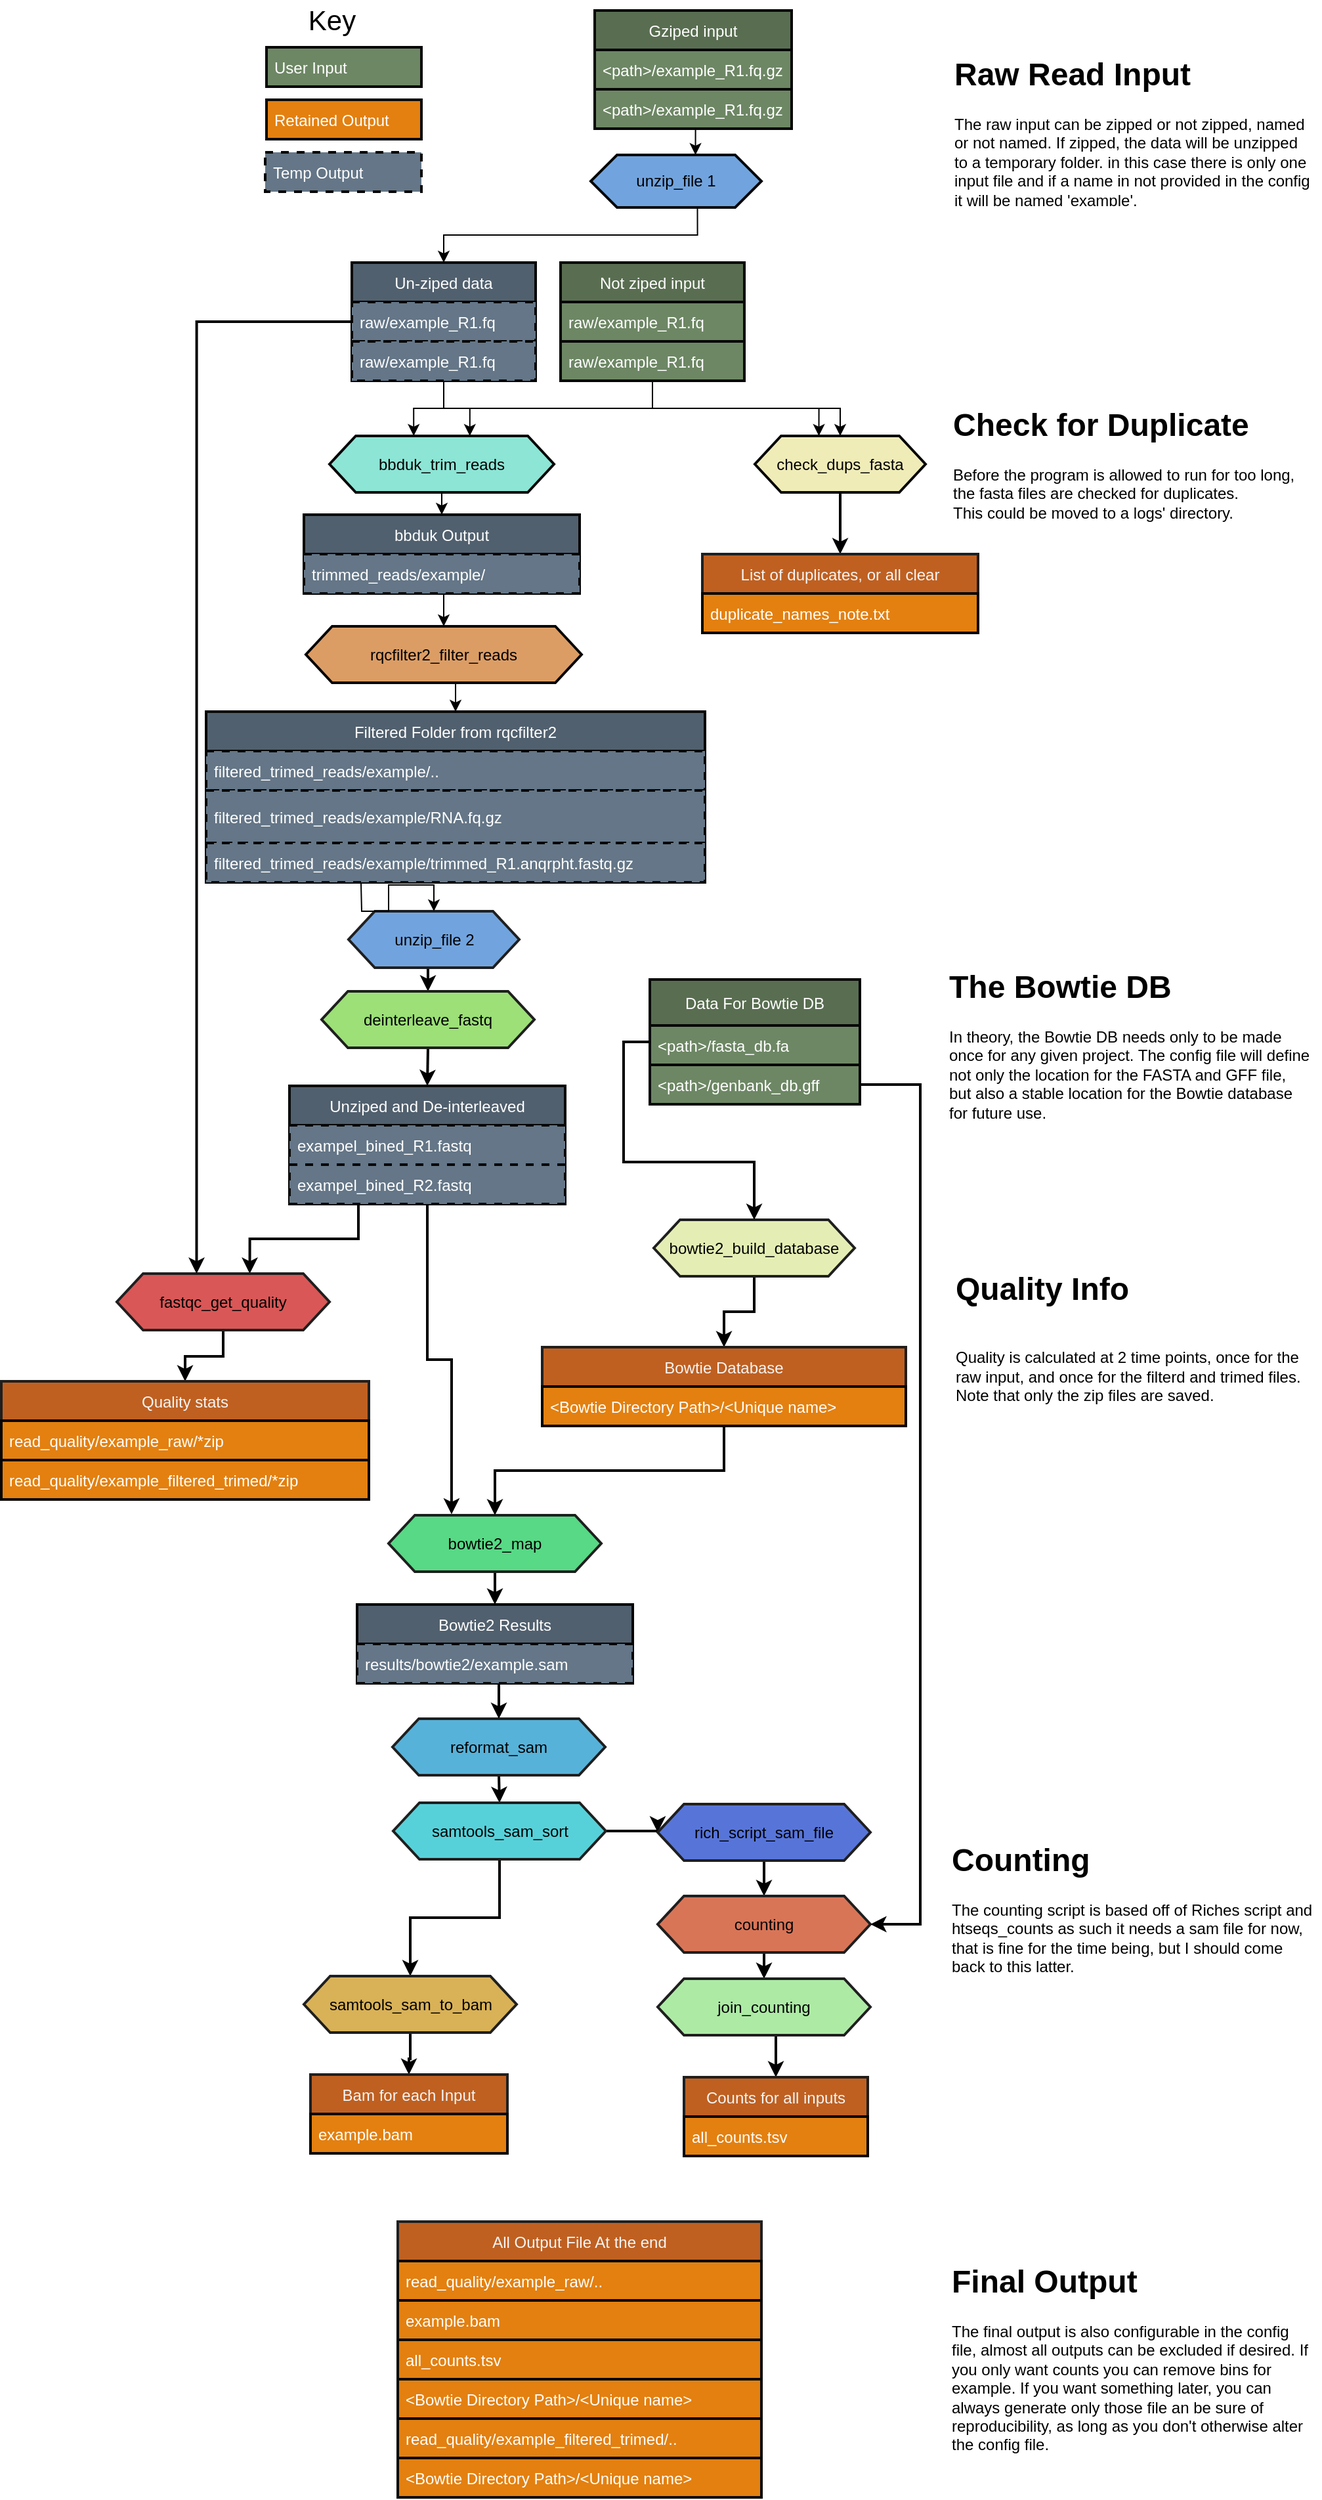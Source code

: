 <mxfile version="18.0.6" type="github">
  <diagram id="f_M_BV4vzWHAYqFdbZKb" name="Page-1">
    <mxGraphModel dx="1669" dy="497" grid="1" gridSize="10" guides="1" tooltips="1" connect="1" arrows="1" fold="1" page="1" pageScale="1" pageWidth="850" pageHeight="1100" math="0" shadow="0">
      <root>
        <mxCell id="0" />
        <mxCell id="1" parent="0" />
        <mxCell id="i98yv0iWhbBMQ4a5bC5F-25" style="edgeStyle=orthogonalEdgeStyle;rounded=0;orthogonalLoop=1;jettySize=auto;html=1;exitX=0.625;exitY=1;exitDx=0;exitDy=0;entryX=0.5;entryY=0;entryDx=0;entryDy=0;fontSize=21;" edge="1" parent="1" source="i98yv0iWhbBMQ4a5bC5F-2" target="i98yv0iWhbBMQ4a5bC5F-12">
          <mxGeometry relative="1" as="geometry" />
        </mxCell>
        <mxCell id="i98yv0iWhbBMQ4a5bC5F-2" value="unzip_file 1" style="shape=hexagon;perimeter=hexagonPerimeter2;whiteSpace=wrap;html=1;fixedSize=1;fillColor=#71a4df;fontColor=#000000;strokeColor=#050505;strokeWidth=2;" vertex="1" parent="1">
          <mxGeometry x="289" y="146" width="130" height="40" as="geometry" />
        </mxCell>
        <mxCell id="i98yv0iWhbBMQ4a5bC5F-24" style="edgeStyle=orthogonalEdgeStyle;rounded=0;orthogonalLoop=1;jettySize=auto;html=1;exitX=0.5;exitY=1;exitDx=0;exitDy=0;entryX=0.375;entryY=0;entryDx=0;entryDy=0;fontSize=21;" edge="1" parent="1" source="i98yv0iWhbBMQ4a5bC5F-4">
          <mxGeometry relative="1" as="geometry">
            <mxPoint x="368.75" y="146" as="targetPoint" />
          </mxGeometry>
        </mxCell>
        <mxCell id="i98yv0iWhbBMQ4a5bC5F-4" value="Gziped input" style="swimlane;fontStyle=0;childLayout=stackLayout;horizontal=1;startSize=30;horizontalStack=0;resizeParent=1;resizeParentMax=0;resizeLast=0;collapsible=1;marginBottom=0;strokeColor=#050505;fillColor=#596E51;fontColor=#ffffff;strokeWidth=2;" vertex="1" parent="1">
          <mxGeometry x="292" y="36" width="150" height="90" as="geometry" />
        </mxCell>
        <mxCell id="i98yv0iWhbBMQ4a5bC5F-5" value="&lt;path&gt;/example_R1.fq.gz" style="text;strokeColor=#050505;fillColor=#6d8764;align=left;verticalAlign=middle;spacingLeft=4;spacingRight=4;overflow=hidden;points=[[0,0.5],[1,0.5]];portConstraint=eastwest;rotatable=0;fontColor=#ffffff;strokeWidth=2;" vertex="1" parent="i98yv0iWhbBMQ4a5bC5F-4">
          <mxGeometry y="30" width="150" height="30" as="geometry" />
        </mxCell>
        <mxCell id="i98yv0iWhbBMQ4a5bC5F-6" value="&lt;path&gt;/example_R1.fq.gz" style="text;strokeColor=#050505;fillColor=#6d8764;align=left;verticalAlign=middle;spacingLeft=4;spacingRight=4;overflow=hidden;points=[[0,0.5],[1,0.5]];portConstraint=eastwest;rotatable=0;fontColor=#ffffff;strokeWidth=2;" vertex="1" parent="i98yv0iWhbBMQ4a5bC5F-4">
          <mxGeometry y="60" width="150" height="30" as="geometry" />
        </mxCell>
        <mxCell id="i98yv0iWhbBMQ4a5bC5F-26" style="edgeStyle=orthogonalEdgeStyle;rounded=0;orthogonalLoop=1;jettySize=auto;html=1;exitX=0.5;exitY=1;exitDx=0;exitDy=0;entryX=0.625;entryY=0;entryDx=0;entryDy=0;fontSize=21;" edge="1" parent="1" source="i98yv0iWhbBMQ4a5bC5F-8" target="i98yv0iWhbBMQ4a5bC5F-22">
          <mxGeometry relative="1" as="geometry" />
        </mxCell>
        <mxCell id="i98yv0iWhbBMQ4a5bC5F-42" style="edgeStyle=orthogonalEdgeStyle;rounded=0;orthogonalLoop=1;jettySize=auto;html=1;exitX=0.5;exitY=1;exitDx=0;exitDy=0;entryX=0.5;entryY=0;entryDx=0;entryDy=0;fontSize=21;" edge="1" parent="1" source="i98yv0iWhbBMQ4a5bC5F-8" target="i98yv0iWhbBMQ4a5bC5F-21">
          <mxGeometry relative="1" as="geometry" />
        </mxCell>
        <mxCell id="i98yv0iWhbBMQ4a5bC5F-8" value="Not ziped input" style="swimlane;fontStyle=0;childLayout=stackLayout;horizontal=1;startSize=30;horizontalStack=0;resizeParent=1;resizeParentMax=0;resizeLast=0;collapsible=1;marginBottom=0;strokeColor=#050505;fillColor=#596E51;fontColor=#ffffff;strokeWidth=2;" vertex="1" parent="1">
          <mxGeometry x="266" y="228" width="140" height="90" as="geometry" />
        </mxCell>
        <mxCell id="i98yv0iWhbBMQ4a5bC5F-9" value="raw/example_R1.fq" style="text;strokeColor=#050505;fillColor=#6d8764;align=left;verticalAlign=middle;spacingLeft=4;spacingRight=4;overflow=hidden;points=[[0,0.5],[1,0.5]];portConstraint=eastwest;rotatable=0;fontColor=#ffffff;strokeWidth=2;" vertex="1" parent="i98yv0iWhbBMQ4a5bC5F-8">
          <mxGeometry y="30" width="140" height="30" as="geometry" />
        </mxCell>
        <mxCell id="i98yv0iWhbBMQ4a5bC5F-10" value="raw/example_R1.fq" style="text;strokeColor=#050505;fillColor=#6d8764;align=left;verticalAlign=middle;spacingLeft=4;spacingRight=4;overflow=hidden;points=[[0,0.5],[1,0.5]];portConstraint=eastwest;rotatable=0;fontColor=#ffffff;strokeWidth=2;" vertex="1" parent="i98yv0iWhbBMQ4a5bC5F-8">
          <mxGeometry y="60" width="140" height="30" as="geometry" />
        </mxCell>
        <mxCell id="i98yv0iWhbBMQ4a5bC5F-11" value="&lt;h1&gt;Raw Read Input&lt;/h1&gt;&lt;div&gt;The raw input can be zipped or not zipped, named or not named. If zipped, the data will be unzipped to a temporary folder. in this case there is only one input file and if a name in not provided in the config it will be named &#39;example&#39;.&lt;br&gt;&lt;/div&gt;" style="text;html=1;strokeColor=none;fillColor=none;spacing=5;spacingTop=-20;whiteSpace=wrap;overflow=hidden;rounded=0;" vertex="1" parent="1">
          <mxGeometry x="561" y="65" width="280" height="120" as="geometry" />
        </mxCell>
        <mxCell id="i98yv0iWhbBMQ4a5bC5F-27" style="edgeStyle=orthogonalEdgeStyle;rounded=0;orthogonalLoop=1;jettySize=auto;html=1;exitX=0.5;exitY=1;exitDx=0;exitDy=0;entryX=0.375;entryY=0;entryDx=0;entryDy=0;fontSize=21;" edge="1" parent="1" source="i98yv0iWhbBMQ4a5bC5F-12" target="i98yv0iWhbBMQ4a5bC5F-22">
          <mxGeometry relative="1" as="geometry" />
        </mxCell>
        <mxCell id="i98yv0iWhbBMQ4a5bC5F-43" style="edgeStyle=orthogonalEdgeStyle;rounded=0;orthogonalLoop=1;jettySize=auto;html=1;exitX=0.5;exitY=1;exitDx=0;exitDy=0;entryX=0.375;entryY=0;entryDx=0;entryDy=0;fontSize=21;" edge="1" parent="1" source="i98yv0iWhbBMQ4a5bC5F-12" target="i98yv0iWhbBMQ4a5bC5F-21">
          <mxGeometry relative="1" as="geometry" />
        </mxCell>
        <mxCell id="i98yv0iWhbBMQ4a5bC5F-12" value="Un-ziped data" style="swimlane;fontStyle=0;childLayout=stackLayout;horizontal=1;startSize=30;horizontalStack=0;resizeParent=1;resizeParentMax=0;resizeLast=0;collapsible=1;marginBottom=0;strokeColor=#050505;fillColor=#51606E;fontColor=#ffffff;strokeWidth=2;labelBackgroundColor=none;" vertex="1" parent="1">
          <mxGeometry x="107" y="228" width="140" height="90" as="geometry" />
        </mxCell>
        <mxCell id="i98yv0iWhbBMQ4a5bC5F-13" value="raw/example_R1.fq" style="text;strokeColor=#050505;fillColor=#647687;align=left;verticalAlign=middle;spacingLeft=4;spacingRight=4;overflow=hidden;points=[[0,0.5],[1,0.5]];portConstraint=eastwest;rotatable=0;fontColor=#ffffff;strokeWidth=2;dashed=1;" vertex="1" parent="i98yv0iWhbBMQ4a5bC5F-12">
          <mxGeometry y="30" width="140" height="30" as="geometry" />
        </mxCell>
        <mxCell id="i98yv0iWhbBMQ4a5bC5F-14" value="raw/example_R1.fq" style="text;strokeColor=#050505;fillColor=#647687;align=left;verticalAlign=middle;spacingLeft=4;spacingRight=4;overflow=hidden;points=[[0,0.5],[1,0.5]];portConstraint=eastwest;rotatable=0;fontColor=#ffffff;strokeWidth=2;dashed=1;" vertex="1" parent="i98yv0iWhbBMQ4a5bC5F-12">
          <mxGeometry y="60" width="140" height="30" as="geometry" />
        </mxCell>
        <mxCell id="i98yv0iWhbBMQ4a5bC5F-70" style="edgeStyle=orthogonalEdgeStyle;rounded=0;orthogonalLoop=1;jettySize=auto;html=1;exitX=0.5;exitY=1;exitDx=0;exitDy=0;entryX=0.5;entryY=0;entryDx=0;entryDy=0;fontSize=21;strokeWidth=2;" edge="1" parent="1" source="i98yv0iWhbBMQ4a5bC5F-18" target="i98yv0iWhbBMQ4a5bC5F-59">
          <mxGeometry relative="1" as="geometry" />
        </mxCell>
        <mxCell id="i98yv0iWhbBMQ4a5bC5F-18" value="unzip_file 2" style="shape=hexagon;perimeter=hexagonPerimeter2;whiteSpace=wrap;html=1;fixedSize=1;fillColor=#71a4df;fontColor=#000000;strokeColor=#1F1F1F;strokeWidth=2;" vertex="1" parent="1">
          <mxGeometry x="104.5" y="722" width="130" height="43" as="geometry" />
        </mxCell>
        <mxCell id="i98yv0iWhbBMQ4a5bC5F-39" style="edgeStyle=orthogonalEdgeStyle;rounded=0;orthogonalLoop=1;jettySize=auto;html=1;exitX=0.5;exitY=1;exitDx=0;exitDy=0;entryX=0.5;entryY=0;entryDx=0;entryDy=0;fontSize=21;" edge="1" parent="1" source="i98yv0iWhbBMQ4a5bC5F-20" target="i98yv0iWhbBMQ4a5bC5F-34">
          <mxGeometry relative="1" as="geometry" />
        </mxCell>
        <mxCell id="i98yv0iWhbBMQ4a5bC5F-20" value="rqcfilter2_filter_reads" style="shape=hexagon;perimeter=hexagonPerimeter2;whiteSpace=wrap;html=1;fixedSize=1;fillColor=#dc9d65;fontColor=#000000;strokeColor=#050505;strokeWidth=2;" vertex="1" parent="1">
          <mxGeometry x="72" y="505" width="210" height="43" as="geometry" />
        </mxCell>
        <mxCell id="i98yv0iWhbBMQ4a5bC5F-49" style="edgeStyle=orthogonalEdgeStyle;rounded=0;orthogonalLoop=1;jettySize=auto;html=1;exitX=0.5;exitY=1;exitDx=0;exitDy=0;entryX=0.5;entryY=0;entryDx=0;entryDy=0;fontSize=21;strokeWidth=2;" edge="1" parent="1" source="i98yv0iWhbBMQ4a5bC5F-21" target="i98yv0iWhbBMQ4a5bC5F-45">
          <mxGeometry relative="1" as="geometry" />
        </mxCell>
        <mxCell id="i98yv0iWhbBMQ4a5bC5F-21" value="check_dups_fasta" style="shape=hexagon;perimeter=hexagonPerimeter2;whiteSpace=wrap;html=1;fixedSize=1;fillColor=#efecb8;fontColor=#000000;strokeColor=#050505;strokeWidth=2;" vertex="1" parent="1">
          <mxGeometry x="414" y="360" width="130" height="43" as="geometry" />
        </mxCell>
        <mxCell id="i98yv0iWhbBMQ4a5bC5F-32" style="edgeStyle=orthogonalEdgeStyle;rounded=0;orthogonalLoop=1;jettySize=auto;html=1;exitX=0.5;exitY=1;exitDx=0;exitDy=0;entryX=0.5;entryY=0;entryDx=0;entryDy=0;fontSize=21;" edge="1" parent="1" source="i98yv0iWhbBMQ4a5bC5F-22" target="i98yv0iWhbBMQ4a5bC5F-28">
          <mxGeometry relative="1" as="geometry" />
        </mxCell>
        <mxCell id="i98yv0iWhbBMQ4a5bC5F-22" value="bbduk_trim_reads" style="shape=hexagon;perimeter=hexagonPerimeter2;whiteSpace=wrap;html=1;fixedSize=1;fillColor=#8ce5d5;fontColor=#000000;strokeColor=#050505;strokeWidth=2;" vertex="1" parent="1">
          <mxGeometry x="90" y="360" width="171" height="43" as="geometry" />
        </mxCell>
        <mxCell id="i98yv0iWhbBMQ4a5bC5F-23" value="Temp Output" style="text;strokeColor=#050505;fillColor=#647687;align=left;verticalAlign=middle;spacingLeft=4;spacingRight=4;overflow=hidden;points=[[0,0.5],[1,0.5]];portConstraint=eastwest;rotatable=0;fontColor=#ffffff;strokeWidth=2;dashed=1;" vertex="1" parent="1">
          <mxGeometry x="41" y="144" width="119" height="30" as="geometry" />
        </mxCell>
        <mxCell id="i98yv0iWhbBMQ4a5bC5F-33" style="edgeStyle=orthogonalEdgeStyle;rounded=0;orthogonalLoop=1;jettySize=auto;html=1;exitX=0.5;exitY=1;exitDx=0;exitDy=0;entryX=0.5;entryY=0;entryDx=0;entryDy=0;fontSize=21;" edge="1" parent="1" source="i98yv0iWhbBMQ4a5bC5F-28" target="i98yv0iWhbBMQ4a5bC5F-20">
          <mxGeometry relative="1" as="geometry" />
        </mxCell>
        <mxCell id="i98yv0iWhbBMQ4a5bC5F-28" value="bbduk Output" style="swimlane;fontStyle=0;childLayout=stackLayout;horizontal=1;startSize=30;horizontalStack=0;resizeParent=1;resizeParentMax=0;resizeLast=0;collapsible=1;marginBottom=0;strokeColor=#050505;fillColor=#51606E;fontColor=#ffffff;strokeWidth=2;labelBackgroundColor=none;direction=east;" vertex="1" parent="1">
          <mxGeometry x="70.5" y="420" width="210" height="60" as="geometry" />
        </mxCell>
        <mxCell id="i98yv0iWhbBMQ4a5bC5F-30" value="trimmed_reads/example/" style="text;strokeColor=#050505;fillColor=#647687;align=left;verticalAlign=middle;spacingLeft=4;spacingRight=4;overflow=hidden;points=[[0,0.5],[1,0.5]];portConstraint=eastwest;rotatable=0;fontColor=#ffffff;strokeWidth=2;dashed=1;" vertex="1" parent="i98yv0iWhbBMQ4a5bC5F-28">
          <mxGeometry y="30" width="210" height="30" as="geometry" />
        </mxCell>
        <mxCell id="i98yv0iWhbBMQ4a5bC5F-40" style="edgeStyle=orthogonalEdgeStyle;rounded=0;orthogonalLoop=1;jettySize=auto;html=1;exitX=0.5;exitY=1;exitDx=0;exitDy=0;entryX=0.5;entryY=0;entryDx=0;entryDy=0;fontSize=21;" edge="1" parent="1" target="i98yv0iWhbBMQ4a5bC5F-18">
          <mxGeometry relative="1" as="geometry">
            <mxPoint x="114" y="701.0" as="sourcePoint" />
          </mxGeometry>
        </mxCell>
        <mxCell id="i98yv0iWhbBMQ4a5bC5F-34" value="Filtered Folder from rqcfilter2" style="swimlane;fontStyle=0;childLayout=stackLayout;horizontal=1;startSize=30;horizontalStack=0;resizeParent=1;resizeParentMax=0;resizeLast=0;collapsible=1;marginBottom=0;strokeColor=#050505;fillColor=#51606E;fontColor=#ffffff;strokeWidth=2;labelBackgroundColor=none;" vertex="1" parent="1">
          <mxGeometry x="-4" y="570" width="380" height="130" as="geometry" />
        </mxCell>
        <mxCell id="i98yv0iWhbBMQ4a5bC5F-35" value="filtered_trimed_reads/example/..    " style="text;strokeColor=#050505;fillColor=#647687;align=left;verticalAlign=middle;spacingLeft=4;spacingRight=4;overflow=hidden;points=[[0,0.5],[1,0.5]];portConstraint=eastwest;rotatable=0;fontColor=#ffffff;strokeWidth=2;dashed=1;" vertex="1" parent="i98yv0iWhbBMQ4a5bC5F-34">
          <mxGeometry y="30" width="380" height="30" as="geometry" />
        </mxCell>
        <mxCell id="i98yv0iWhbBMQ4a5bC5F-37" value="filtered_trimed_reads/example/RNA.fq.gz" style="text;strokeColor=#050505;fillColor=#647687;align=left;verticalAlign=middle;spacingLeft=4;spacingRight=4;overflow=hidden;points=[[0,0.5],[1,0.5]];portConstraint=eastwest;rotatable=0;fontColor=#ffffff;strokeWidth=2;dashed=1;" vertex="1" parent="i98yv0iWhbBMQ4a5bC5F-34">
          <mxGeometry y="60" width="380" height="40" as="geometry" />
        </mxCell>
        <mxCell id="i98yv0iWhbBMQ4a5bC5F-38" value="filtered_trimed_reads/example/trimmed_R1.anqrpht.fastq.gz" style="text;strokeColor=#050505;fillColor=#647687;align=left;verticalAlign=middle;spacingLeft=4;spacingRight=4;overflow=hidden;points=[[0,0.5],[1,0.5]];portConstraint=eastwest;rotatable=0;fontColor=#ffffff;strokeWidth=2;dashed=1;" vertex="1" parent="i98yv0iWhbBMQ4a5bC5F-34">
          <mxGeometry y="100" width="380" height="30" as="geometry" />
        </mxCell>
        <mxCell id="i98yv0iWhbBMQ4a5bC5F-45" value="List of duplicates, or all clear" style="swimlane;fontStyle=0;childLayout=stackLayout;horizontal=1;startSize=30;horizontalStack=0;resizeParent=1;resizeParentMax=0;resizeLast=0;collapsible=1;marginBottom=0;strokeColor=#1F1F1F;fillColor=#BF6021;fontColor=#F5F5F5;strokeWidth=2;labelBackgroundColor=none;" vertex="1" parent="1">
          <mxGeometry x="374" y="450" width="210" height="60" as="geometry" />
        </mxCell>
        <mxCell id="i98yv0iWhbBMQ4a5bC5F-46" value="duplicate_names_note.txt" style="text;strokeColor=#050505;fillColor=#E38010;align=left;verticalAlign=middle;spacingLeft=4;spacingRight=4;overflow=hidden;points=[[0,0.5],[1,0.5]];portConstraint=eastwest;rotatable=0;fontColor=#FFFFFF;strokeWidth=2;" vertex="1" parent="i98yv0iWhbBMQ4a5bC5F-45">
          <mxGeometry y="30" width="210" height="30" as="geometry" />
        </mxCell>
        <mxCell id="i98yv0iWhbBMQ4a5bC5F-51" value="&lt;h1&gt;Check for Duplicate&lt;br&gt;&lt;/h1&gt;&lt;div&gt;Before the program is allowed to run for too long, the fasta files are checked for duplicates. &lt;br&gt;&lt;/div&gt;This could be moved to a logs&#39; directory." style="text;html=1;strokeColor=none;fillColor=none;spacing=5;spacingTop=-20;whiteSpace=wrap;overflow=hidden;rounded=0;" vertex="1" parent="1">
          <mxGeometry x="560" y="332" width="284" height="120" as="geometry" />
        </mxCell>
        <mxCell id="i98yv0iWhbBMQ4a5bC5F-54" value="Key" style="text;html=1;strokeColor=none;fillColor=none;align=center;verticalAlign=middle;whiteSpace=wrap;rounded=0;labelBackgroundColor=none;fontSize=21;" vertex="1" parent="1">
          <mxGeometry x="62" y="28" width="60" height="30" as="geometry" />
        </mxCell>
        <mxCell id="i98yv0iWhbBMQ4a5bC5F-71" style="edgeStyle=orthogonalEdgeStyle;rounded=0;orthogonalLoop=1;jettySize=auto;html=1;exitX=0.5;exitY=1;exitDx=0;exitDy=0;entryX=0.5;entryY=0;entryDx=0;entryDy=0;fontSize=21;strokeWidth=2;" edge="1" parent="1" source="i98yv0iWhbBMQ4a5bC5F-59" target="i98yv0iWhbBMQ4a5bC5F-67">
          <mxGeometry relative="1" as="geometry" />
        </mxCell>
        <mxCell id="i98yv0iWhbBMQ4a5bC5F-59" value="deinterleave_fastq" style="shape=hexagon;perimeter=hexagonPerimeter2;whiteSpace=wrap;html=1;fixedSize=1;fillColor=#9ce077;fontColor=#000000;strokeColor=#1F1F1F;strokeWidth=2;" vertex="1" parent="1">
          <mxGeometry x="84" y="783" width="162" height="43" as="geometry" />
        </mxCell>
        <mxCell id="i98yv0iWhbBMQ4a5bC5F-123" style="edgeStyle=orthogonalEdgeStyle;rounded=0;orthogonalLoop=1;jettySize=auto;html=1;exitX=0.5;exitY=1;exitDx=0;exitDy=0;entryX=0.296;entryY=-0.016;entryDx=0;entryDy=0;entryPerimeter=0;fontSize=21;fontColor=#FFFFFF;strokeWidth=2;" edge="1" parent="1" source="i98yv0iWhbBMQ4a5bC5F-67" target="i98yv0iWhbBMQ4a5bC5F-73">
          <mxGeometry relative="1" as="geometry" />
        </mxCell>
        <mxCell id="i98yv0iWhbBMQ4a5bC5F-125" style="edgeStyle=orthogonalEdgeStyle;rounded=0;orthogonalLoop=1;jettySize=auto;html=1;exitX=0.25;exitY=1;exitDx=0;exitDy=0;entryX=0.625;entryY=0;entryDx=0;entryDy=0;fontSize=21;fontColor=#FFFFFF;strokeWidth=2;" edge="1" parent="1" source="i98yv0iWhbBMQ4a5bC5F-67" target="i98yv0iWhbBMQ4a5bC5F-80">
          <mxGeometry relative="1" as="geometry" />
        </mxCell>
        <mxCell id="i98yv0iWhbBMQ4a5bC5F-67" value="Unziped and De-interleaved" style="swimlane;fontStyle=0;childLayout=stackLayout;horizontal=1;startSize=30;horizontalStack=0;resizeParent=1;resizeParentMax=0;resizeLast=0;collapsible=1;marginBottom=0;strokeColor=#050505;fillColor=#51606E;fontColor=#ffffff;strokeWidth=2;labelBackgroundColor=none;" vertex="1" parent="1">
          <mxGeometry x="59.5" y="855" width="210" height="90" as="geometry" />
        </mxCell>
        <mxCell id="i98yv0iWhbBMQ4a5bC5F-68" value="exampel_bined_R1.fastq" style="text;strokeColor=#050505;fillColor=#647687;align=left;verticalAlign=middle;spacingLeft=4;spacingRight=4;overflow=hidden;points=[[0,0.5],[1,0.5]];portConstraint=eastwest;rotatable=0;fontColor=#ffffff;strokeWidth=2;dashed=1;" vertex="1" parent="i98yv0iWhbBMQ4a5bC5F-67">
          <mxGeometry y="30" width="210" height="30" as="geometry" />
        </mxCell>
        <mxCell id="i98yv0iWhbBMQ4a5bC5F-69" value="exampel_bined_R2.fastq" style="text;strokeColor=#050505;fillColor=#647687;align=left;verticalAlign=middle;spacingLeft=4;spacingRight=4;overflow=hidden;points=[[0,0.5],[1,0.5]];portConstraint=eastwest;rotatable=0;fontColor=#ffffff;strokeWidth=2;dashed=1;" vertex="1" parent="i98yv0iWhbBMQ4a5bC5F-67">
          <mxGeometry y="60" width="210" height="30" as="geometry" />
        </mxCell>
        <mxCell id="i98yv0iWhbBMQ4a5bC5F-116" style="edgeStyle=orthogonalEdgeStyle;rounded=0;orthogonalLoop=1;jettySize=auto;html=1;exitX=0.5;exitY=1;exitDx=0;exitDy=0;entryX=0.5;entryY=0;entryDx=0;entryDy=0;fontSize=21;fontColor=#FFFFFF;strokeWidth=2;" edge="1" parent="1" source="i98yv0iWhbBMQ4a5bC5F-72" target="i98yv0iWhbBMQ4a5bC5F-113">
          <mxGeometry relative="1" as="geometry" />
        </mxCell>
        <mxCell id="i98yv0iWhbBMQ4a5bC5F-72" value="bowtie2_build_database" style="shape=hexagon;perimeter=hexagonPerimeter2;whiteSpace=wrap;html=1;fixedSize=1;fillColor=#e4eeb4;fontColor=#000000;strokeColor=#1F1F1F;strokeWidth=2;" vertex="1" parent="1">
          <mxGeometry x="337" y="957" width="153" height="43" as="geometry" />
        </mxCell>
        <mxCell id="i98yv0iWhbBMQ4a5bC5F-122" style="edgeStyle=orthogonalEdgeStyle;rounded=0;orthogonalLoop=1;jettySize=auto;html=1;exitX=0.5;exitY=1;exitDx=0;exitDy=0;entryX=0.5;entryY=0;entryDx=0;entryDy=0;fontSize=21;fontColor=#FFFFFF;strokeWidth=2;" edge="1" parent="1" source="i98yv0iWhbBMQ4a5bC5F-73" target="i98yv0iWhbBMQ4a5bC5F-119">
          <mxGeometry relative="1" as="geometry" />
        </mxCell>
        <mxCell id="i98yv0iWhbBMQ4a5bC5F-73" value="bowtie2_map" style="shape=hexagon;perimeter=hexagonPerimeter2;whiteSpace=wrap;html=1;fixedSize=1;fillColor=#57d985;fontColor=#000000;strokeColor=#1F1F1F;strokeWidth=2;" vertex="1" parent="1">
          <mxGeometry x="135" y="1182" width="162" height="43" as="geometry" />
        </mxCell>
        <mxCell id="i98yv0iWhbBMQ4a5bC5F-127" style="edgeStyle=orthogonalEdgeStyle;rounded=0;orthogonalLoop=1;jettySize=auto;html=1;exitX=0.5;exitY=1;exitDx=0;exitDy=0;entryX=0.5;entryY=0;entryDx=0;entryDy=0;fontSize=21;fontColor=#FFFFFF;strokeWidth=2;" edge="1" parent="1" source="i98yv0iWhbBMQ4a5bC5F-74" target="i98yv0iWhbBMQ4a5bC5F-75">
          <mxGeometry relative="1" as="geometry" />
        </mxCell>
        <mxCell id="i98yv0iWhbBMQ4a5bC5F-74" value="reformat_sam" style="shape=hexagon;perimeter=hexagonPerimeter2;whiteSpace=wrap;html=1;fixedSize=1;fillColor=#57b2d9;fontColor=#000000;strokeColor=#1F1F1F;strokeWidth=2;" vertex="1" parent="1">
          <mxGeometry x="138" y="1337" width="162" height="43" as="geometry" />
        </mxCell>
        <mxCell id="i98yv0iWhbBMQ4a5bC5F-129" style="edgeStyle=orthogonalEdgeStyle;rounded=0;orthogonalLoop=1;jettySize=auto;html=1;exitX=0.5;exitY=1;exitDx=0;exitDy=0;entryX=0.5;entryY=0;entryDx=0;entryDy=0;fontSize=21;fontColor=#FFFFFF;strokeWidth=2;" edge="1" parent="1" source="i98yv0iWhbBMQ4a5bC5F-75" target="i98yv0iWhbBMQ4a5bC5F-77">
          <mxGeometry relative="1" as="geometry" />
        </mxCell>
        <mxCell id="i98yv0iWhbBMQ4a5bC5F-130" style="edgeStyle=orthogonalEdgeStyle;rounded=0;orthogonalLoop=1;jettySize=auto;html=1;exitX=1;exitY=0.5;exitDx=0;exitDy=0;entryX=0;entryY=0.5;entryDx=0;entryDy=0;fontSize=21;fontColor=#FFFFFF;strokeWidth=2;" edge="1" parent="1" source="i98yv0iWhbBMQ4a5bC5F-75" target="i98yv0iWhbBMQ4a5bC5F-76">
          <mxGeometry relative="1" as="geometry" />
        </mxCell>
        <mxCell id="i98yv0iWhbBMQ4a5bC5F-75" value="samtools_sam_sort" style="shape=hexagon;perimeter=hexagonPerimeter2;whiteSpace=wrap;html=1;fixedSize=1;fillColor=#57d1d9;fontColor=#000000;strokeColor=#1F1F1F;strokeWidth=2;" vertex="1" parent="1">
          <mxGeometry x="138.5" y="1401" width="162" height="43" as="geometry" />
        </mxCell>
        <mxCell id="i98yv0iWhbBMQ4a5bC5F-88" style="edgeStyle=orthogonalEdgeStyle;rounded=0;orthogonalLoop=1;jettySize=auto;html=1;exitX=0.5;exitY=1;exitDx=0;exitDy=0;entryX=0.5;entryY=0;entryDx=0;entryDy=0;fontSize=21;fontColor=#FFFFFF;strokeWidth=2;" edge="1" parent="1" source="i98yv0iWhbBMQ4a5bC5F-76" target="i98yv0iWhbBMQ4a5bC5F-78">
          <mxGeometry relative="1" as="geometry" />
        </mxCell>
        <mxCell id="i98yv0iWhbBMQ4a5bC5F-76" value="rich_script_sam_file" style="shape=hexagon;perimeter=hexagonPerimeter2;whiteSpace=wrap;html=1;fixedSize=1;fillColor=#5775d9;fontColor=#000000;strokeColor=#1F1F1F;strokeWidth=2;" vertex="1" parent="1">
          <mxGeometry x="340" y="1402" width="162" height="43" as="geometry" />
        </mxCell>
        <mxCell id="i98yv0iWhbBMQ4a5bC5F-134" style="edgeStyle=orthogonalEdgeStyle;rounded=0;orthogonalLoop=1;jettySize=auto;html=1;exitX=0.5;exitY=1;exitDx=0;exitDy=0;fontSize=21;fontColor=#FFFFFF;strokeWidth=2;" edge="1" parent="1" source="i98yv0iWhbBMQ4a5bC5F-77" target="i98yv0iWhbBMQ4a5bC5F-131">
          <mxGeometry relative="1" as="geometry" />
        </mxCell>
        <mxCell id="i98yv0iWhbBMQ4a5bC5F-77" value="samtools_sam_to_bam" style="shape=hexagon;perimeter=hexagonPerimeter2;whiteSpace=wrap;html=1;fixedSize=1;fillColor=#d9b257;fontColor=#000000;strokeColor=#1F1F1F;strokeWidth=2;" vertex="1" parent="1">
          <mxGeometry x="70.5" y="1533" width="162" height="43" as="geometry" />
        </mxCell>
        <mxCell id="i98yv0iWhbBMQ4a5bC5F-89" style="edgeStyle=orthogonalEdgeStyle;rounded=0;orthogonalLoop=1;jettySize=auto;html=1;exitX=0.5;exitY=1;exitDx=0;exitDy=0;entryX=0.5;entryY=0;entryDx=0;entryDy=0;fontSize=21;fontColor=#FFFFFF;strokeWidth=2;" edge="1" parent="1" source="i98yv0iWhbBMQ4a5bC5F-78" target="i98yv0iWhbBMQ4a5bC5F-79">
          <mxGeometry relative="1" as="geometry" />
        </mxCell>
        <mxCell id="i98yv0iWhbBMQ4a5bC5F-78" value="counting" style="shape=hexagon;perimeter=hexagonPerimeter2;whiteSpace=wrap;html=1;fixedSize=1;fillColor=#d97557;fontColor=#000000;strokeColor=#1F1F1F;strokeWidth=2;" vertex="1" parent="1">
          <mxGeometry x="340" y="1472" width="162" height="43" as="geometry" />
        </mxCell>
        <mxCell id="i98yv0iWhbBMQ4a5bC5F-138" style="edgeStyle=orthogonalEdgeStyle;rounded=0;orthogonalLoop=1;jettySize=auto;html=1;exitX=0.5;exitY=1;exitDx=0;exitDy=0;entryX=0.5;entryY=0;entryDx=0;entryDy=0;fontSize=21;fontColor=#FFFFFF;strokeWidth=2;" edge="1" parent="1" source="i98yv0iWhbBMQ4a5bC5F-79" target="i98yv0iWhbBMQ4a5bC5F-136">
          <mxGeometry relative="1" as="geometry" />
        </mxCell>
        <mxCell id="i98yv0iWhbBMQ4a5bC5F-79" value="join_counting" style="shape=hexagon;perimeter=hexagonPerimeter2;whiteSpace=wrap;html=1;fixedSize=1;fillColor=#adeba5;fontColor=#000000;strokeColor=#1F1F1F;strokeWidth=2;" vertex="1" parent="1">
          <mxGeometry x="340" y="1535" width="162" height="43" as="geometry" />
        </mxCell>
        <mxCell id="i98yv0iWhbBMQ4a5bC5F-92" style="edgeStyle=orthogonalEdgeStyle;rounded=0;orthogonalLoop=1;jettySize=auto;html=1;exitX=0.5;exitY=1;exitDx=0;exitDy=0;fontSize=21;fontColor=#FFFFFF;strokeWidth=2;entryX=0.5;entryY=0;entryDx=0;entryDy=0;" edge="1" parent="1" source="i98yv0iWhbBMQ4a5bC5F-80" target="i98yv0iWhbBMQ4a5bC5F-98">
          <mxGeometry relative="1" as="geometry">
            <mxPoint x="9" y="1088" as="targetPoint" />
          </mxGeometry>
        </mxCell>
        <mxCell id="i98yv0iWhbBMQ4a5bC5F-80" value="fastqc_get_quality" style="shape=hexagon;perimeter=hexagonPerimeter2;whiteSpace=wrap;html=1;fixedSize=1;fillColor=#d95757;fontColor=#000000;strokeColor=#1F1F1F;strokeWidth=2;" vertex="1" parent="1">
          <mxGeometry x="-72" y="998" width="162" height="43" as="geometry" />
        </mxCell>
        <mxCell id="i98yv0iWhbBMQ4a5bC5F-91" style="edgeStyle=orthogonalEdgeStyle;rounded=0;orthogonalLoop=1;jettySize=auto;html=1;exitX=0;exitY=0.5;exitDx=0;exitDy=0;entryX=0.375;entryY=0;entryDx=0;entryDy=0;fontSize=21;fontColor=#FFFFFF;strokeWidth=2;" edge="1" parent="1" source="i98yv0iWhbBMQ4a5bC5F-13" target="i98yv0iWhbBMQ4a5bC5F-80">
          <mxGeometry relative="1" as="geometry" />
        </mxCell>
        <mxCell id="i98yv0iWhbBMQ4a5bC5F-98" value="Quality stats" style="swimlane;fontStyle=0;childLayout=stackLayout;horizontal=1;startSize=30;horizontalStack=0;resizeParent=1;resizeParentMax=0;resizeLast=0;collapsible=1;marginBottom=0;strokeColor=#1F1F1F;fillColor=#BF6021;fontColor=#F5F5F5;strokeWidth=2;labelBackgroundColor=none;" vertex="1" parent="1">
          <mxGeometry x="-160" y="1080" width="280" height="90" as="geometry" />
        </mxCell>
        <mxCell id="i98yv0iWhbBMQ4a5bC5F-100" value="read_quality/example_raw/*zip" style="text;strokeColor=#050505;fillColor=#E38010;align=left;verticalAlign=middle;spacingLeft=4;spacingRight=4;overflow=hidden;points=[[0,0.5],[1,0.5]];portConstraint=eastwest;rotatable=0;fontColor=#FFFFFF;strokeWidth=2;" vertex="1" parent="i98yv0iWhbBMQ4a5bC5F-98">
          <mxGeometry y="30" width="280" height="30" as="geometry" />
        </mxCell>
        <mxCell id="i98yv0iWhbBMQ4a5bC5F-99" value="read_quality/example_filtered_trimed/*zip" style="text;strokeColor=#050505;fillColor=#E38010;align=left;verticalAlign=middle;spacingLeft=4;spacingRight=4;overflow=hidden;points=[[0,0.5],[1,0.5]];portConstraint=eastwest;rotatable=0;fontColor=#FFFFFF;strokeWidth=2;" vertex="1" parent="i98yv0iWhbBMQ4a5bC5F-98">
          <mxGeometry y="60" width="280" height="30" as="geometry" />
        </mxCell>
        <mxCell id="i98yv0iWhbBMQ4a5bC5F-108" style="edgeStyle=orthogonalEdgeStyle;rounded=0;orthogonalLoop=1;jettySize=auto;html=1;exitX=0;exitY=0.5;exitDx=0;exitDy=0;entryX=0.5;entryY=0;entryDx=0;entryDy=0;fontSize=21;fontColor=#FFFFFF;strokeWidth=2;" edge="1" parent="1" source="i98yv0iWhbBMQ4a5bC5F-102" target="i98yv0iWhbBMQ4a5bC5F-72">
          <mxGeometry relative="1" as="geometry" />
        </mxCell>
        <mxCell id="i98yv0iWhbBMQ4a5bC5F-102" value="Data For Bowtie DB" style="swimlane;fontStyle=0;childLayout=stackLayout;horizontal=1;startSize=35;horizontalStack=0;resizeParent=1;resizeParentMax=0;resizeLast=0;collapsible=1;marginBottom=0;strokeColor=#050505;fillColor=#596E51;fontColor=#ffffff;strokeWidth=2;" vertex="1" parent="1">
          <mxGeometry x="334" y="774" width="160" height="95" as="geometry" />
        </mxCell>
        <mxCell id="i98yv0iWhbBMQ4a5bC5F-103" value="&lt;path&gt;/fasta_db.fa" style="text;strokeColor=#050505;fillColor=#6d8764;align=left;verticalAlign=middle;spacingLeft=4;spacingRight=4;overflow=hidden;points=[[0,0.5],[1,0.5]];portConstraint=eastwest;rotatable=0;fontColor=#ffffff;strokeWidth=2;" vertex="1" parent="i98yv0iWhbBMQ4a5bC5F-102">
          <mxGeometry y="35" width="160" height="30" as="geometry" />
        </mxCell>
        <mxCell id="i98yv0iWhbBMQ4a5bC5F-104" value="&lt;path&gt;/genbank_db.gff" style="text;strokeColor=#050505;fillColor=#6d8764;align=left;verticalAlign=middle;spacingLeft=4;spacingRight=4;overflow=hidden;points=[[0,0.5],[1,0.5]];portConstraint=eastwest;rotatable=0;fontColor=#ffffff;strokeWidth=2;" vertex="1" parent="i98yv0iWhbBMQ4a5bC5F-102">
          <mxGeometry y="65" width="160" height="30" as="geometry" />
        </mxCell>
        <mxCell id="i98yv0iWhbBMQ4a5bC5F-109" style="edgeStyle=orthogonalEdgeStyle;rounded=0;orthogonalLoop=1;jettySize=auto;html=1;exitX=1;exitY=0.5;exitDx=0;exitDy=0;entryX=1;entryY=0.5;entryDx=0;entryDy=0;fontSize=21;fontColor=#FFFFFF;strokeWidth=2;" edge="1" parent="1" source="i98yv0iWhbBMQ4a5bC5F-104" target="i98yv0iWhbBMQ4a5bC5F-78">
          <mxGeometry relative="1" as="geometry">
            <Array as="points">
              <mxPoint x="540" y="854" />
              <mxPoint x="540" y="1494" />
            </Array>
          </mxGeometry>
        </mxCell>
        <mxCell id="i98yv0iWhbBMQ4a5bC5F-110" value=".gff" style="text;whiteSpace=wrap;html=1;fontSize=21;fontColor=#FFFFFF;" vertex="1" parent="1">
          <mxGeometry x="710" y="830" width="60" height="40" as="geometry" />
        </mxCell>
        <mxCell id="i98yv0iWhbBMQ4a5bC5F-111" value="&lt;h1&gt;The Bowtie DB&lt;br&gt;&lt;/h1&gt;In theory, the Bowtie DB needs only to be made once for any given project. The config file will define not only the location for the FASTA and GFF file, but also a stable location for the Bowtie database for future use." style="text;html=1;strokeColor=none;fillColor=none;spacing=5;spacingTop=-20;whiteSpace=wrap;overflow=hidden;rounded=0;" vertex="1" parent="1">
          <mxGeometry x="557" y="760" width="284" height="160" as="geometry" />
        </mxCell>
        <mxCell id="i98yv0iWhbBMQ4a5bC5F-117" style="edgeStyle=orthogonalEdgeStyle;rounded=0;orthogonalLoop=1;jettySize=auto;html=1;exitX=0.5;exitY=1;exitDx=0;exitDy=0;entryX=0.5;entryY=0;entryDx=0;entryDy=0;fontSize=21;fontColor=#FFFFFF;strokeWidth=2;" edge="1" parent="1" source="i98yv0iWhbBMQ4a5bC5F-113" target="i98yv0iWhbBMQ4a5bC5F-73">
          <mxGeometry relative="1" as="geometry" />
        </mxCell>
        <mxCell id="i98yv0iWhbBMQ4a5bC5F-113" value="Bowtie Database" style="swimlane;fontStyle=0;childLayout=stackLayout;horizontal=1;startSize=30;horizontalStack=0;resizeParent=1;resizeParentMax=0;resizeLast=0;collapsible=1;marginBottom=0;strokeColor=#1F1F1F;fillColor=#BF6021;fontColor=#F5F5F5;strokeWidth=2;labelBackgroundColor=none;" vertex="1" parent="1">
          <mxGeometry x="252" y="1054" width="277" height="60" as="geometry" />
        </mxCell>
        <mxCell id="i98yv0iWhbBMQ4a5bC5F-114" value="&lt;Bowtie Directory Path&gt;/&lt;Unique name&gt;" style="text;strokeColor=#050505;fillColor=#E38010;align=left;verticalAlign=middle;spacingLeft=4;spacingRight=4;overflow=hidden;points=[[0,0.5],[1,0.5]];portConstraint=eastwest;rotatable=0;fontColor=#FFFFFF;strokeWidth=2;" vertex="1" parent="i98yv0iWhbBMQ4a5bC5F-113">
          <mxGeometry y="30" width="277" height="30" as="geometry" />
        </mxCell>
        <mxCell id="i98yv0iWhbBMQ4a5bC5F-126" style="edgeStyle=orthogonalEdgeStyle;rounded=0;orthogonalLoop=1;jettySize=auto;html=1;exitX=0.5;exitY=1;exitDx=0;exitDy=0;entryX=0.5;entryY=0;entryDx=0;entryDy=0;fontSize=21;fontColor=#FFFFFF;strokeWidth=2;" edge="1" parent="1" source="i98yv0iWhbBMQ4a5bC5F-119" target="i98yv0iWhbBMQ4a5bC5F-74">
          <mxGeometry relative="1" as="geometry" />
        </mxCell>
        <mxCell id="i98yv0iWhbBMQ4a5bC5F-119" value="Bowtie2 Results" style="swimlane;fontStyle=0;childLayout=stackLayout;horizontal=1;startSize=30;horizontalStack=0;resizeParent=1;resizeParentMax=0;resizeLast=0;collapsible=1;marginBottom=0;strokeColor=#050505;fillColor=#51606E;fontColor=#ffffff;strokeWidth=2;labelBackgroundColor=none;" vertex="1" parent="1">
          <mxGeometry x="111" y="1250" width="210" height="60" as="geometry" />
        </mxCell>
        <mxCell id="i98yv0iWhbBMQ4a5bC5F-120" value="results/bowtie2/example.sam" style="text;strokeColor=#050505;fillColor=#647687;align=left;verticalAlign=middle;spacingLeft=4;spacingRight=4;overflow=hidden;points=[[0,0.5],[1,0.5]];portConstraint=eastwest;rotatable=0;fontColor=#ffffff;strokeWidth=2;dashed=1;" vertex="1" parent="i98yv0iWhbBMQ4a5bC5F-119">
          <mxGeometry y="30" width="210" height="30" as="geometry" />
        </mxCell>
        <mxCell id="i98yv0iWhbBMQ4a5bC5F-131" value="Bam for each Input" style="swimlane;fontStyle=0;childLayout=stackLayout;horizontal=1;startSize=30;horizontalStack=0;resizeParent=1;resizeParentMax=0;resizeLast=0;collapsible=1;marginBottom=0;strokeColor=#1F1F1F;fillColor=#BF6021;fontColor=#F5F5F5;strokeWidth=2;labelBackgroundColor=none;" vertex="1" parent="1">
          <mxGeometry x="75.5" y="1608" width="150" height="60" as="geometry" />
        </mxCell>
        <mxCell id="i98yv0iWhbBMQ4a5bC5F-132" value="example.bam" style="text;strokeColor=#050505;fillColor=#E38010;align=left;verticalAlign=middle;spacingLeft=4;spacingRight=4;overflow=hidden;points=[[0,0.5],[1,0.5]];portConstraint=eastwest;rotatable=0;fontColor=#FFFFFF;strokeWidth=2;" vertex="1" parent="i98yv0iWhbBMQ4a5bC5F-131">
          <mxGeometry y="30" width="150" height="30" as="geometry" />
        </mxCell>
        <mxCell id="i98yv0iWhbBMQ4a5bC5F-135" value="&lt;h1&gt;Counting&lt;br&gt;&lt;/h1&gt;The counting script is based off of Riches script and htseqs_counts as such it needs a sam file for now, that is fine for the time being, but I should come back to this latter." style="text;html=1;strokeColor=none;fillColor=none;spacing=5;spacingTop=-20;whiteSpace=wrap;overflow=hidden;rounded=0;" vertex="1" parent="1">
          <mxGeometry x="559" y="1425" width="284" height="120" as="geometry" />
        </mxCell>
        <mxCell id="i98yv0iWhbBMQ4a5bC5F-136" value="Counts for all inputs" style="swimlane;fontStyle=0;childLayout=stackLayout;horizontal=1;startSize=30;horizontalStack=0;resizeParent=1;resizeParentMax=0;resizeLast=0;collapsible=1;marginBottom=0;strokeColor=#1F1F1F;fillColor=#BF6021;fontColor=#F5F5F5;strokeWidth=2;labelBackgroundColor=none;" vertex="1" parent="1">
          <mxGeometry x="360" y="1610" width="140" height="60" as="geometry" />
        </mxCell>
        <mxCell id="i98yv0iWhbBMQ4a5bC5F-137" value="all_counts.tsv" style="text;strokeColor=#050505;fillColor=#E38010;align=left;verticalAlign=middle;spacingLeft=4;spacingRight=4;overflow=hidden;points=[[0,0.5],[1,0.5]];portConstraint=eastwest;rotatable=0;fontColor=#FFFFFF;strokeWidth=2;" vertex="1" parent="i98yv0iWhbBMQ4a5bC5F-136">
          <mxGeometry y="30" width="140" height="30" as="geometry" />
        </mxCell>
        <mxCell id="i98yv0iWhbBMQ4a5bC5F-140" value="All Output File At the end" style="swimlane;fontStyle=0;childLayout=stackLayout;horizontal=1;startSize=30;horizontalStack=0;resizeParent=1;resizeParentMax=0;resizeLast=0;collapsible=1;marginBottom=0;strokeColor=#1F1F1F;fillColor=#BF6021;fontColor=#F5F5F5;strokeWidth=2;labelBackgroundColor=none;" vertex="1" parent="1">
          <mxGeometry x="142" y="1720" width="277" height="210" as="geometry" />
        </mxCell>
        <mxCell id="i98yv0iWhbBMQ4a5bC5F-143" value="read_quality/example_raw/.." style="text;strokeColor=#050505;fillColor=#E38010;align=left;verticalAlign=middle;spacingLeft=4;spacingRight=4;overflow=hidden;points=[[0,0.5],[1,0.5]];portConstraint=eastwest;rotatable=0;fontColor=#FFFFFF;strokeWidth=2;" vertex="1" parent="i98yv0iWhbBMQ4a5bC5F-140">
          <mxGeometry y="30" width="277" height="30" as="geometry" />
        </mxCell>
        <mxCell id="i98yv0iWhbBMQ4a5bC5F-146" value="example.bam" style="text;strokeColor=#050505;fillColor=#E38010;align=left;verticalAlign=middle;spacingLeft=4;spacingRight=4;overflow=hidden;points=[[0,0.5],[1,0.5]];portConstraint=eastwest;rotatable=0;fontColor=#FFFFFF;strokeWidth=2;" vertex="1" parent="i98yv0iWhbBMQ4a5bC5F-140">
          <mxGeometry y="60" width="277" height="30" as="geometry" />
        </mxCell>
        <mxCell id="i98yv0iWhbBMQ4a5bC5F-148" value="all_counts.tsv" style="text;strokeColor=#050505;fillColor=#E38010;align=left;verticalAlign=middle;spacingLeft=4;spacingRight=4;overflow=hidden;points=[[0,0.5],[1,0.5]];portConstraint=eastwest;rotatable=0;fontColor=#FFFFFF;strokeWidth=2;" vertex="1" parent="i98yv0iWhbBMQ4a5bC5F-140">
          <mxGeometry y="90" width="277" height="30" as="geometry" />
        </mxCell>
        <mxCell id="i98yv0iWhbBMQ4a5bC5F-150" value="&lt;Bowtie Directory Path&gt;/&lt;Unique name&gt;" style="text;strokeColor=#050505;fillColor=#E38010;align=left;verticalAlign=middle;spacingLeft=4;spacingRight=4;overflow=hidden;points=[[0,0.5],[1,0.5]];portConstraint=eastwest;rotatable=0;fontColor=#FFFFFF;strokeWidth=2;" vertex="1" parent="i98yv0iWhbBMQ4a5bC5F-140">
          <mxGeometry y="120" width="277" height="30" as="geometry" />
        </mxCell>
        <mxCell id="i98yv0iWhbBMQ4a5bC5F-144" value="read_quality/example_filtered_trimed/.." style="text;strokeColor=#050505;fillColor=#E38010;align=left;verticalAlign=middle;spacingLeft=4;spacingRight=4;overflow=hidden;points=[[0,0.5],[1,0.5]];portConstraint=eastwest;rotatable=0;fontColor=#FFFFFF;strokeWidth=2;" vertex="1" parent="i98yv0iWhbBMQ4a5bC5F-140">
          <mxGeometry y="150" width="277" height="30" as="geometry" />
        </mxCell>
        <mxCell id="i98yv0iWhbBMQ4a5bC5F-141" value="&lt;Bowtie Directory Path&gt;/&lt;Unique name&gt;" style="text;strokeColor=#050505;fillColor=#E38010;align=left;verticalAlign=middle;spacingLeft=4;spacingRight=4;overflow=hidden;points=[[0,0.5],[1,0.5]];portConstraint=eastwest;rotatable=0;fontColor=#FFFFFF;strokeWidth=2;" vertex="1" parent="i98yv0iWhbBMQ4a5bC5F-140">
          <mxGeometry y="180" width="277" height="30" as="geometry" />
        </mxCell>
        <mxCell id="i98yv0iWhbBMQ4a5bC5F-151" value="&lt;h1&gt;Quality Info&lt;br&gt;&lt;/h1&gt;&lt;div&gt;&lt;br&gt;&lt;/div&gt;&lt;div&gt;Quality is calculated at 2 time points, once for the raw input, and once for the filterd and trimed files. Note that only the zip files are saved.&lt;br&gt;&lt;/div&gt;" style="text;html=1;strokeColor=none;fillColor=none;spacing=5;spacingTop=-20;whiteSpace=wrap;overflow=hidden;rounded=0;" vertex="1" parent="1">
          <mxGeometry x="562" y="990" width="283" height="160" as="geometry" />
        </mxCell>
        <mxCell id="i98yv0iWhbBMQ4a5bC5F-152" value="Retained Output" style="text;strokeColor=#050505;fillColor=#E38010;align=left;verticalAlign=middle;spacingLeft=4;spacingRight=4;overflow=hidden;points=[[0,0.5],[1,0.5]];portConstraint=eastwest;rotatable=0;fontColor=#FFFFFF;strokeWidth=2;" vertex="1" parent="1">
          <mxGeometry x="42" y="104" width="118" height="30" as="geometry" />
        </mxCell>
        <mxCell id="i98yv0iWhbBMQ4a5bC5F-153" value="&lt;h1&gt;Final Output&lt;br&gt;&lt;/h1&gt;The final output is also configurable in the config file, almost all outputs can be excluded if desired. If you only want counts you can remove bins for example. If you want something later, you can always generate only those file an be sure of reproducibility, as long as you don&#39;t otherwise alter the config file." style="text;html=1;strokeColor=none;fillColor=none;spacing=5;spacingTop=-20;whiteSpace=wrap;overflow=hidden;rounded=0;" vertex="1" parent="1">
          <mxGeometry x="559" y="1746" width="281" height="174" as="geometry" />
        </mxCell>
        <mxCell id="i98yv0iWhbBMQ4a5bC5F-154" value="User Input" style="text;strokeColor=#050505;fillColor=#6d8764;align=left;verticalAlign=middle;spacingLeft=4;spacingRight=4;overflow=hidden;points=[[0,0.5],[1,0.5]];portConstraint=eastwest;rotatable=0;fontColor=#ffffff;strokeWidth=2;" vertex="1" parent="1">
          <mxGeometry x="42" y="64" width="118" height="30" as="geometry" />
        </mxCell>
      </root>
    </mxGraphModel>
  </diagram>
</mxfile>
